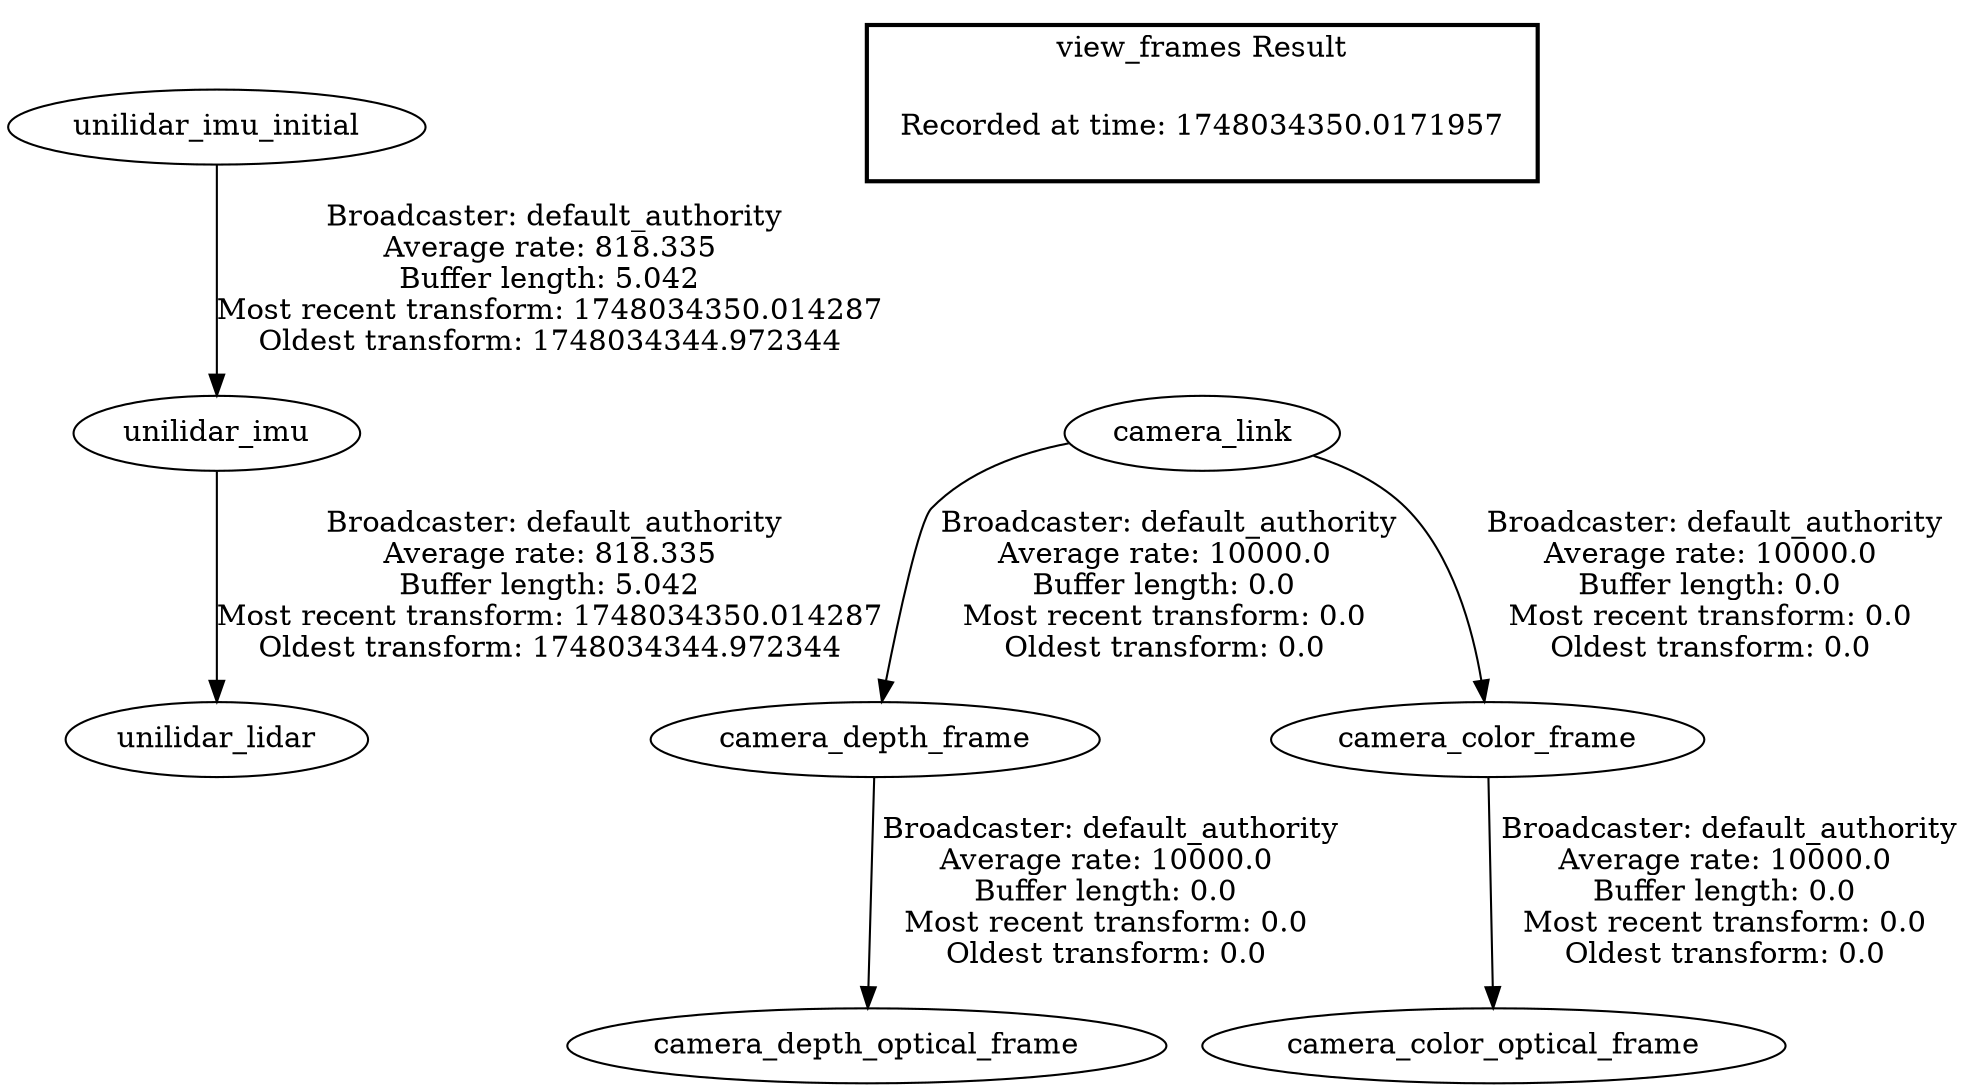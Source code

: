 digraph G {
"unilidar_imu_initial" -> "unilidar_imu"[label=" Broadcaster: default_authority\nAverage rate: 818.335\nBuffer length: 5.042\nMost recent transform: 1748034350.014287\nOldest transform: 1748034344.972344\n"];
"camera_link" -> "camera_depth_frame"[label=" Broadcaster: default_authority\nAverage rate: 10000.0\nBuffer length: 0.0\nMost recent transform: 0.0\nOldest transform: 0.0\n"];
"camera_depth_frame" -> "camera_depth_optical_frame"[label=" Broadcaster: default_authority\nAverage rate: 10000.0\nBuffer length: 0.0\nMost recent transform: 0.0\nOldest transform: 0.0\n"];
"camera_link" -> "camera_color_frame"[label=" Broadcaster: default_authority\nAverage rate: 10000.0\nBuffer length: 0.0\nMost recent transform: 0.0\nOldest transform: 0.0\n"];
"camera_color_frame" -> "camera_color_optical_frame"[label=" Broadcaster: default_authority\nAverage rate: 10000.0\nBuffer length: 0.0\nMost recent transform: 0.0\nOldest transform: 0.0\n"];
"unilidar_imu" -> "unilidar_lidar"[label=" Broadcaster: default_authority\nAverage rate: 818.335\nBuffer length: 5.042\nMost recent transform: 1748034350.014287\nOldest transform: 1748034344.972344\n"];
edge [style=invis];
 subgraph cluster_legend { style=bold; color=black; label ="view_frames Result";
"Recorded at time: 1748034350.0171957"[ shape=plaintext ] ;
}->"camera_link";
}